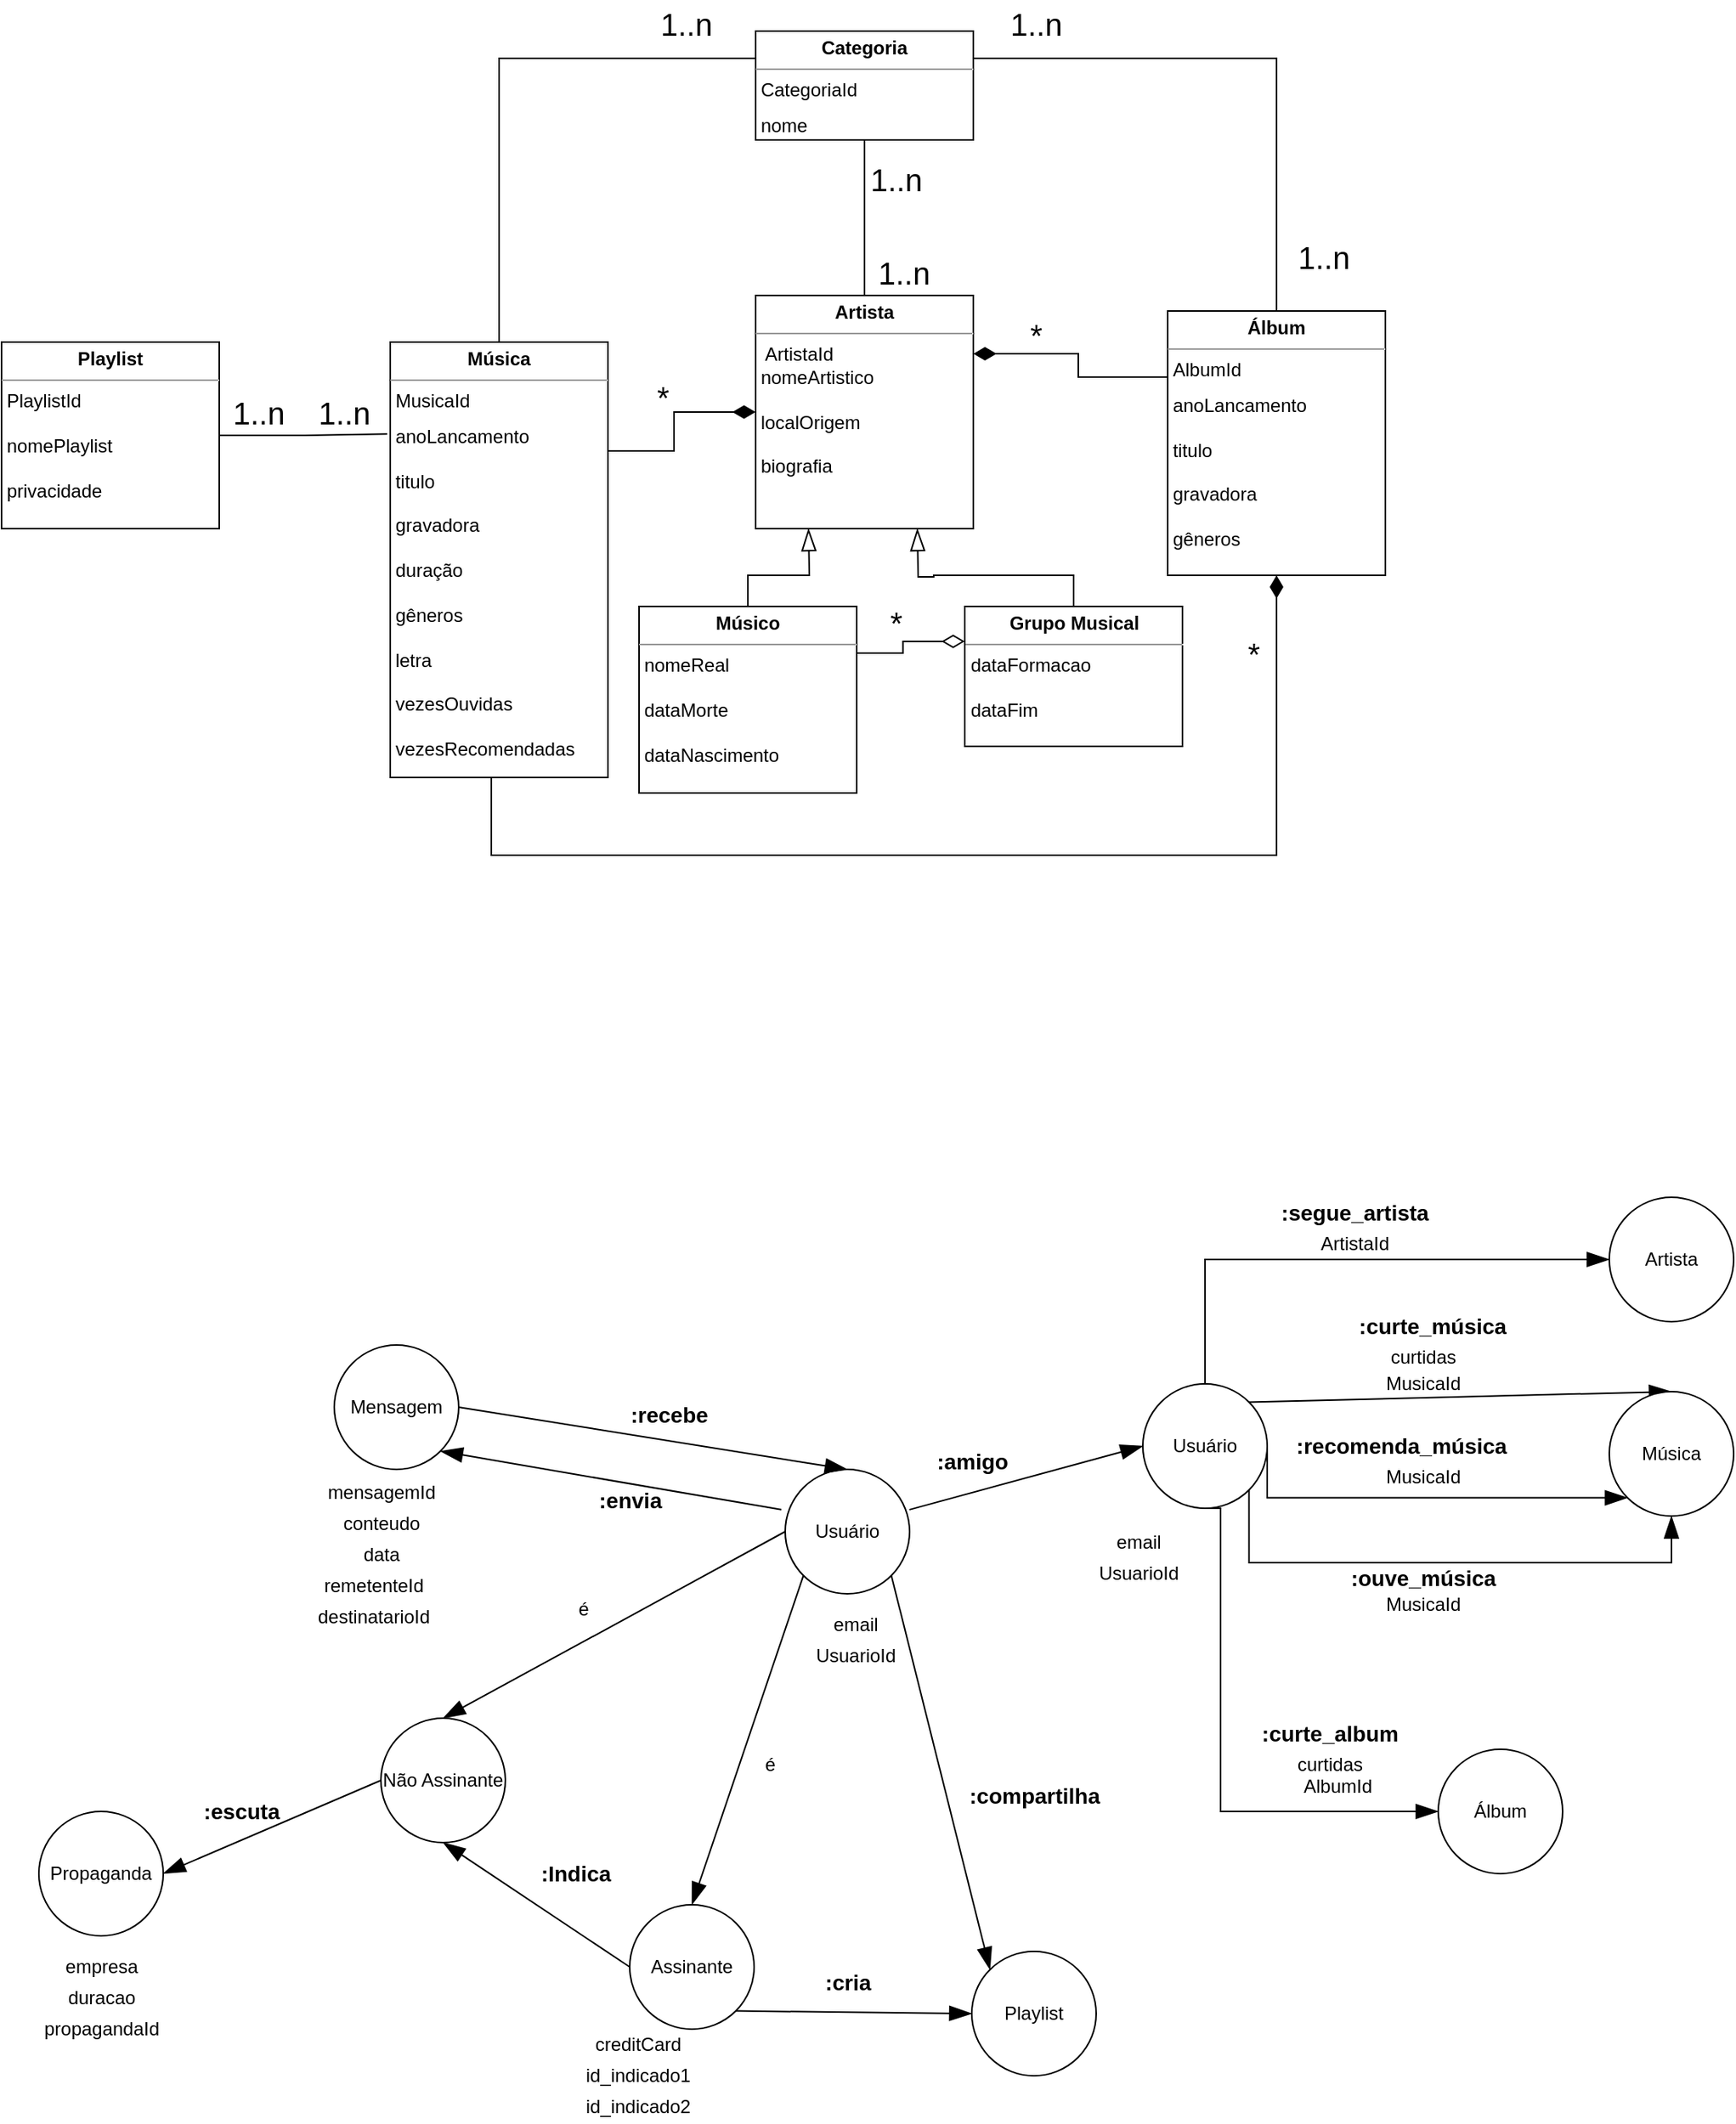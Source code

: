 <mxfile version="17.4.5" type="device"><diagram id="HacAYsvmYJE2XKeU4OnJ" name="Page-1"><mxGraphModel dx="3504" dy="616" grid="1" gridSize="10" guides="1" tooltips="1" connect="1" arrows="1" fold="1" page="1" pageScale="1" pageWidth="827" pageHeight="1169" math="0" shadow="0"><root><mxCell id="0"/><mxCell id="1" parent="0"/><mxCell id="3v_25Cjxzb3GJjh8_7J0-1" style="edgeStyle=orthogonalEdgeStyle;rounded=0;orthogonalLoop=1;jettySize=auto;html=1;exitX=1;exitY=0.25;exitDx=0;exitDy=0;entryX=0;entryY=0.5;entryDx=0;entryDy=0;endArrow=diamondThin;endFill=1;endSize=12;" edge="1" parent="1" source="PZELdk6KRtg9iK3OOJGM-11" target="PZELdk6KRtg9iK3OOJGM-13"><mxGeometry relative="1" as="geometry"/></mxCell><mxCell id="3v_25Cjxzb3GJjh8_7J0-3" style="edgeStyle=orthogonalEdgeStyle;rounded=0;orthogonalLoop=1;jettySize=auto;html=1;entryX=0.5;entryY=1;entryDx=0;entryDy=0;endArrow=diamondThin;endFill=1;endSize=12;exitX=0.5;exitY=1;exitDx=0;exitDy=0;" edge="1" parent="1" source="PZELdk6KRtg9iK3OOJGM-11" target="PZELdk6KRtg9iK3OOJGM-12"><mxGeometry relative="1" as="geometry"><mxPoint x="-2005" y="530" as="sourcePoint"/><Array as="points"><mxPoint x="-2005" y="510"/><mxPoint x="-2005" y="560"/><mxPoint x="-1500" y="560"/></Array></mxGeometry></mxCell><mxCell id="PZELdk6KRtg9iK3OOJGM-11" value="&lt;p style=&quot;margin: 0px ; margin-top: 4px ; text-align: center&quot;&gt;&lt;b&gt;Música&lt;/b&gt;&lt;/p&gt;&lt;hr size=&quot;1&quot;&gt;&lt;div style=&quot;height: 2px&quot;&gt;&amp;nbsp;MusicaId&lt;/div&gt;&lt;div style=&quot;height: 2px&quot;&gt;&lt;br&gt;&lt;/div&gt;&lt;div style=&quot;height: 2px&quot;&gt;&lt;br&gt;&lt;/div&gt;&lt;div style=&quot;height: 2px&quot;&gt;&lt;br&gt;&lt;br&gt;&amp;nbsp;&lt;/div&gt;&lt;span style=&quot;text-align: center&quot;&gt;&lt;br&gt;&amp;nbsp;anoLancamento&lt;br&gt;&amp;nbsp;&amp;nbsp;&lt;br&gt;&lt;/span&gt;&lt;span style=&quot;text-align: center&quot;&gt;&amp;nbsp;titulo&lt;br&gt;&lt;/span&gt;&lt;span style=&quot;text-align: center&quot;&gt;&lt;br&gt;&amp;nbsp;&lt;/span&gt;&lt;span style=&quot;text-align: center&quot;&gt;gravadora&lt;br&gt;&lt;/span&gt;&lt;span style=&quot;text-align: center&quot;&gt;&lt;br&gt;&amp;nbsp;&lt;/span&gt;&lt;span style=&quot;text-align: center&quot;&gt;duração&lt;br&gt;&lt;/span&gt;&lt;span style=&quot;text-align: center&quot;&gt;&lt;br&gt;&amp;nbsp;&lt;/span&gt;&lt;span style=&quot;text-align: center&quot;&gt;gêneros&lt;br&gt;&lt;/span&gt;&lt;span style=&quot;text-align: center&quot;&gt;&lt;br&gt;&amp;nbsp;&lt;/span&gt;&lt;span style=&quot;text-align: center&quot;&gt;letra&lt;br&gt;&lt;/span&gt;&lt;span style=&quot;text-align: center&quot;&gt;&lt;br&gt;&amp;nbsp;&lt;/span&gt;&lt;span style=&quot;text-align: center&quot;&gt;vezesOuvidas&lt;br&gt;&lt;/span&gt;&lt;span style=&quot;text-align: center&quot;&gt;&lt;br&gt;&amp;nbsp;&lt;/span&gt;&lt;span style=&quot;text-align: center&quot;&gt;vezesRecomendadas&lt;/span&gt;&lt;span style=&quot;text-align: center&quot;&gt;&lt;br&gt;&lt;br&gt;&lt;/span&gt;" style="verticalAlign=top;align=left;overflow=fill;fontSize=12;fontFamily=Helvetica;html=1;" parent="1" vertex="1"><mxGeometry x="-2070" y="230" width="140" height="280" as="geometry"/></mxCell><mxCell id="3v_25Cjxzb3GJjh8_7J0-2" style="edgeStyle=orthogonalEdgeStyle;rounded=0;orthogonalLoop=1;jettySize=auto;html=1;exitX=0;exitY=0.25;exitDx=0;exitDy=0;entryX=1;entryY=0.25;entryDx=0;entryDy=0;endArrow=diamondThin;endFill=1;endSize=12;" edge="1" parent="1" source="PZELdk6KRtg9iK3OOJGM-12" target="PZELdk6KRtg9iK3OOJGM-13"><mxGeometry relative="1" as="geometry"/></mxCell><mxCell id="PZELdk6KRtg9iK3OOJGM-12" value="&lt;p style=&quot;margin: 0px ; margin-top: 4px ; text-align: center&quot;&gt;&lt;b&gt;Álbum&lt;/b&gt;&lt;/p&gt;&lt;hr size=&quot;1&quot;&gt;&lt;div style=&quot;height: 2px&quot;&gt;&amp;nbsp;&lt;span&gt;AlbumId&lt;/span&gt;&lt;/div&gt;&lt;div style=&quot;height: 2px&quot;&gt;&lt;br&gt;&lt;/div&gt;&lt;div style=&quot;height: 2px&quot;&gt;&lt;br&gt;&lt;/div&gt;&lt;div style=&quot;height: 2px&quot;&gt;&lt;br&gt;&lt;br&gt;&amp;nbsp;&lt;/div&gt;&lt;span style=&quot;text-align: center&quot;&gt;&lt;br&gt;&amp;nbsp;anoLancamento&lt;br&gt;&amp;nbsp;&amp;nbsp;&lt;br&gt;&lt;/span&gt;&lt;span style=&quot;text-align: center&quot;&gt;&amp;nbsp;titulo&lt;br&gt;&lt;/span&gt;&lt;span style=&quot;text-align: center&quot;&gt;&lt;br&gt;&amp;nbsp;&lt;/span&gt;&lt;span style=&quot;text-align: center&quot;&gt;gravadora&lt;/span&gt;&lt;span style=&quot;text-align: center&quot;&gt;&lt;br&gt;&lt;/span&gt;&lt;span style=&quot;text-align: center&quot;&gt;&lt;br&gt;&amp;nbsp;&lt;/span&gt;&lt;span style=&quot;text-align: center&quot;&gt;gêneros&lt;/span&gt;&lt;span style=&quot;text-align: center&quot;&gt;&lt;br&gt;&lt;/span&gt;" style="verticalAlign=top;align=left;overflow=fill;fontSize=12;fontFamily=Helvetica;html=1;" parent="1" vertex="1"><mxGeometry x="-1570" y="210" width="140" height="170" as="geometry"/></mxCell><mxCell id="PZELdk6KRtg9iK3OOJGM-13" value="&lt;p style=&quot;margin: 0px ; margin-top: 4px ; text-align: center&quot;&gt;&lt;b&gt;Artista&lt;/b&gt;&lt;/p&gt;&lt;hr size=&quot;1&quot;&gt;&lt;div style=&quot;height: 2px&quot;&gt;&amp;nbsp; ArtistaId&lt;br&gt;&amp;nbsp;nomeArtistico&lt;br&gt;&lt;br&gt;&amp;nbsp;localOrigem&lt;br&gt;&amp;nbsp;&lt;br&gt;&amp;nbsp;biografia&lt;/div&gt;&lt;div style=&quot;height: 2px&quot;&gt;&lt;br&gt;&lt;/div&gt;" style="verticalAlign=top;align=left;overflow=fill;fontSize=12;fontFamily=Helvetica;html=1;" parent="1" vertex="1"><mxGeometry x="-1835" y="200" width="140" height="150" as="geometry"/></mxCell><mxCell id="PZELdk6KRtg9iK3OOJGM-19" style="edgeStyle=orthogonalEdgeStyle;rounded=0;orthogonalLoop=1;jettySize=auto;html=1;exitX=0.5;exitY=0;exitDx=0;exitDy=0;entryX=0.25;entryY=1;entryDx=0;entryDy=0;endArrow=blockThin;endFill=0;endSize=12;startSize=12;" parent="1" source="PZELdk6KRtg9iK3OOJGM-14" edge="1"><mxGeometry relative="1" as="geometry"><mxPoint x="-1801" y="350" as="targetPoint"/></mxGeometry></mxCell><mxCell id="PZELdk6KRtg9iK3OOJGM-20" style="edgeStyle=orthogonalEdgeStyle;rounded=0;orthogonalLoop=1;jettySize=auto;html=1;exitX=1;exitY=0.25;exitDx=0;exitDy=0;entryX=0;entryY=0.25;entryDx=0;entryDy=0;endArrow=diamondThin;endFill=0;strokeWidth=1;endSize=12;startSize=12;" parent="1" source="PZELdk6KRtg9iK3OOJGM-14" target="PZELdk6KRtg9iK3OOJGM-15" edge="1"><mxGeometry relative="1" as="geometry"/></mxCell><mxCell id="PZELdk6KRtg9iK3OOJGM-14" value="&lt;p style=&quot;margin: 0px ; margin-top: 4px ; text-align: center&quot;&gt;&lt;b&gt;Músico&lt;/b&gt;&lt;/p&gt;&lt;hr size=&quot;1&quot;&gt;&lt;div style=&quot;height: 2px&quot;&gt;&amp;nbsp;nomeReal&lt;br&gt;&lt;br&gt;&amp;nbsp;dataMorte&lt;br&gt;&lt;br&gt;&amp;nbsp;dataNascimento&amp;nbsp;&lt;/div&gt;" style="verticalAlign=top;align=left;overflow=fill;fontSize=12;fontFamily=Helvetica;html=1;" parent="1" vertex="1"><mxGeometry x="-1910" y="400" width="140" height="120" as="geometry"/></mxCell><mxCell id="PZELdk6KRtg9iK3OOJGM-17" style="edgeStyle=orthogonalEdgeStyle;rounded=0;orthogonalLoop=1;jettySize=auto;html=1;exitX=0.5;exitY=0;exitDx=0;exitDy=0;entryX=0.75;entryY=1;entryDx=0;entryDy=0;endArrow=blockThin;endFill=0;strokeWidth=1;endSize=12;startSize=12;" parent="1" source="PZELdk6KRtg9iK3OOJGM-15" edge="1"><mxGeometry relative="1" as="geometry"><mxPoint x="-1731" y="350" as="targetPoint"/></mxGeometry></mxCell><mxCell id="PZELdk6KRtg9iK3OOJGM-15" value="&lt;p style=&quot;margin: 0px ; margin-top: 4px ; text-align: center&quot;&gt;&lt;b&gt;Grupo Musical&lt;/b&gt;&lt;/p&gt;&lt;hr size=&quot;1&quot;&gt;&lt;div style=&quot;height: 2px&quot;&gt;&amp;nbsp;dataFormacao&lt;br&gt;&lt;br&gt;&amp;nbsp;dataFim&lt;/div&gt;" style="verticalAlign=top;align=left;overflow=fill;fontSize=12;fontFamily=Helvetica;html=1;" parent="1" vertex="1"><mxGeometry x="-1700.5" y="400" width="140" height="90" as="geometry"/></mxCell><mxCell id="PZELdk6KRtg9iK3OOJGM-21" value="*" style="text;html=1;align=center;verticalAlign=middle;resizable=0;points=[];autosize=1;strokeColor=none;fillColor=none;strokeWidth=0;fontSize=20;" parent="1" vertex="1"><mxGeometry x="-1755" y="395" width="20" height="30" as="geometry"/></mxCell><mxCell id="PZELdk6KRtg9iK3OOJGM-34" style="edgeStyle=orthogonalEdgeStyle;rounded=0;orthogonalLoop=1;jettySize=auto;html=1;exitX=0;exitY=0.25;exitDx=0;exitDy=0;fontSize=20;endArrow=none;endFill=0;startSize=12;endSize=12;strokeWidth=1;entryX=0.5;entryY=0;entryDx=0;entryDy=0;" parent="1" source="PZELdk6KRtg9iK3OOJGM-33" target="PZELdk6KRtg9iK3OOJGM-11" edge="1"><mxGeometry relative="1" as="geometry"><mxPoint x="-1945" y="20" as="targetPoint"/></mxGeometry></mxCell><mxCell id="PZELdk6KRtg9iK3OOJGM-36" style="edgeStyle=orthogonalEdgeStyle;rounded=0;orthogonalLoop=1;jettySize=auto;html=1;exitX=0.5;exitY=1;exitDx=0;exitDy=0;entryX=0.5;entryY=0;entryDx=0;entryDy=0;fontSize=20;endArrow=none;endFill=0;startSize=12;endSize=12;strokeWidth=1;" parent="1" source="PZELdk6KRtg9iK3OOJGM-33" target="PZELdk6KRtg9iK3OOJGM-13" edge="1"><mxGeometry relative="1" as="geometry"/></mxCell><mxCell id="3v_25Cjxzb3GJjh8_7J0-4" style="edgeStyle=orthogonalEdgeStyle;rounded=0;orthogonalLoop=1;jettySize=auto;html=1;exitX=1;exitY=0.25;exitDx=0;exitDy=0;entryX=0.5;entryY=0;entryDx=0;entryDy=0;endArrow=none;endFill=0;endSize=12;" edge="1" parent="1" source="PZELdk6KRtg9iK3OOJGM-33" target="PZELdk6KRtg9iK3OOJGM-12"><mxGeometry relative="1" as="geometry"/></mxCell><mxCell id="PZELdk6KRtg9iK3OOJGM-33" value="&lt;p style=&quot;margin: 0px ; margin-top: 4px ; text-align: center&quot;&gt;&lt;b&gt;Categoria&lt;/b&gt;&lt;/p&gt;&lt;hr size=&quot;1&quot;&gt;&lt;div style=&quot;height: 2px&quot;&gt;&amp;nbsp;CategoriaId&lt;/div&gt;&lt;div style=&quot;height: 2px&quot;&gt;&lt;br&gt;&lt;/div&gt;&lt;div style=&quot;height: 2px&quot;&gt;&lt;br&gt;&lt;/div&gt;&lt;div style=&quot;height: 2px&quot;&gt;&lt;br&gt;&lt;br&gt;&amp;nbsp;&lt;/div&gt;&lt;span style=&quot;text-align: center&quot;&gt;&lt;br&gt;&amp;nbsp;nome&lt;/span&gt;&lt;span style=&quot;text-align: center&quot;&gt;&lt;br&gt;&lt;br&gt;&lt;/span&gt;" style="verticalAlign=top;align=left;overflow=fill;fontSize=12;fontFamily=Helvetica;html=1;" parent="1" vertex="1"><mxGeometry x="-1835" y="30" width="140" height="70" as="geometry"/></mxCell><mxCell id="PZELdk6KRtg9iK3OOJGM-37" value="1..n" style="text;html=1;align=center;verticalAlign=middle;resizable=0;points=[];autosize=1;strokeColor=none;fillColor=none;strokeWidth=0;fontSize=20;" parent="1" vertex="1"><mxGeometry x="-2180" y="260" width="50" height="30" as="geometry"/></mxCell><mxCell id="PZELdk6KRtg9iK3OOJGM-38" value="1..n" style="text;html=1;align=center;verticalAlign=middle;resizable=0;points=[];autosize=1;strokeColor=none;fillColor=none;strokeWidth=0;fontSize=20;" parent="1" vertex="1"><mxGeometry x="-1905" y="10" width="50" height="30" as="geometry"/></mxCell><mxCell id="PZELdk6KRtg9iK3OOJGM-39" value="1..n" style="text;html=1;align=center;verticalAlign=middle;resizable=0;points=[];autosize=1;strokeColor=none;fillColor=none;strokeWidth=0;fontSize=20;" parent="1" vertex="1"><mxGeometry x="-1680" y="10" width="50" height="30" as="geometry"/></mxCell><mxCell id="PZELdk6KRtg9iK3OOJGM-40" value="1..n" style="text;html=1;align=center;verticalAlign=middle;resizable=0;points=[];autosize=1;strokeColor=none;fillColor=none;strokeWidth=0;fontSize=20;" parent="1" vertex="1"><mxGeometry x="-1495" y="160" width="50" height="30" as="geometry"/></mxCell><mxCell id="PZELdk6KRtg9iK3OOJGM-41" value="1..n" style="text;html=1;align=center;verticalAlign=middle;resizable=0;points=[];autosize=1;strokeColor=none;fillColor=none;strokeWidth=0;fontSize=20;" parent="1" vertex="1"><mxGeometry x="-1770" y="110" width="50" height="30" as="geometry"/></mxCell><mxCell id="PZELdk6KRtg9iK3OOJGM-42" value="1..n" style="text;html=1;align=center;verticalAlign=middle;resizable=0;points=[];autosize=1;strokeColor=none;fillColor=none;strokeWidth=0;fontSize=20;" parent="1" vertex="1"><mxGeometry x="-1765" y="170" width="50" height="30" as="geometry"/></mxCell><mxCell id="ergCDLfK4qlk6pv7zlbz-14" style="edgeStyle=none;rounded=0;orthogonalLoop=1;jettySize=auto;html=1;exitX=-0.031;exitY=0.324;exitDx=0;exitDy=0;endArrow=blockThin;endFill=1;endSize=12;startSize=12;entryX=1;entryY=1;entryDx=0;entryDy=0;exitPerimeter=0;" parent="1" source="ergCDLfK4qlk6pv7zlbz-1" target="ergCDLfK4qlk6pv7zlbz-2" edge="1"><mxGeometry relative="1" as="geometry"><mxPoint x="-2016" y="1015" as="targetPoint"/></mxGeometry></mxCell><mxCell id="ergCDLfK4qlk6pv7zlbz-16" style="edgeStyle=none;rounded=0;orthogonalLoop=1;jettySize=auto;html=1;exitX=0;exitY=1;exitDx=0;exitDy=0;entryX=0.5;entryY=0;entryDx=0;entryDy=0;endArrow=blockThin;endFill=1;startSize=12;endSize=12;" parent="1" source="ergCDLfK4qlk6pv7zlbz-1" target="ergCDLfK4qlk6pv7zlbz-3" edge="1"><mxGeometry relative="1" as="geometry"/></mxCell><mxCell id="ergCDLfK4qlk6pv7zlbz-17" style="edgeStyle=none;rounded=0;orthogonalLoop=1;jettySize=auto;html=1;exitX=0;exitY=0.5;exitDx=0;exitDy=0;entryX=0.5;entryY=0;entryDx=0;entryDy=0;endArrow=blockThin;endFill=1;startSize=12;endSize=12;" parent="1" source="ergCDLfK4qlk6pv7zlbz-1" target="ergCDLfK4qlk6pv7zlbz-10" edge="1"><mxGeometry relative="1" as="geometry"/></mxCell><mxCell id="ergCDLfK4qlk6pv7zlbz-27" style="edgeStyle=none;rounded=0;orthogonalLoop=1;jettySize=auto;html=1;exitX=1;exitY=1;exitDx=0;exitDy=0;entryX=0;entryY=0;entryDx=0;entryDy=0;endArrow=blockThin;endFill=1;startSize=12;endSize=12;" parent="1" source="ergCDLfK4qlk6pv7zlbz-1" target="ergCDLfK4qlk6pv7zlbz-24" edge="1"><mxGeometry relative="1" as="geometry"/></mxCell><mxCell id="ergCDLfK4qlk6pv7zlbz-33" style="rounded=0;orthogonalLoop=1;jettySize=auto;html=1;exitX=0.998;exitY=0.324;exitDx=0;exitDy=0;entryX=0;entryY=0.5;entryDx=0;entryDy=0;endArrow=blockThin;endFill=1;startSize=12;endSize=12;exitPerimeter=0;" parent="1" source="ergCDLfK4qlk6pv7zlbz-1" target="ergCDLfK4qlk6pv7zlbz-32" edge="1"><mxGeometry relative="1" as="geometry"/></mxCell><mxCell id="ergCDLfK4qlk6pv7zlbz-1" value="Usuário" style="ellipse;whiteSpace=wrap;html=1;aspect=fixed;" parent="1" vertex="1"><mxGeometry x="-1816" y="955" width="80" height="80" as="geometry"/></mxCell><mxCell id="ergCDLfK4qlk6pv7zlbz-19" style="edgeStyle=none;rounded=0;orthogonalLoop=1;jettySize=auto;html=1;exitX=1;exitY=0.5;exitDx=0;exitDy=0;entryX=0.5;entryY=0;entryDx=0;entryDy=0;endArrow=blockThin;endFill=1;startSize=12;endSize=12;" parent="1" source="ergCDLfK4qlk6pv7zlbz-2" target="ergCDLfK4qlk6pv7zlbz-1" edge="1"><mxGeometry relative="1" as="geometry"/></mxCell><mxCell id="ergCDLfK4qlk6pv7zlbz-2" value="Mensagem" style="ellipse;whiteSpace=wrap;html=1;aspect=fixed;" parent="1" vertex="1"><mxGeometry x="-2106" y="875" width="80" height="80" as="geometry"/></mxCell><mxCell id="ergCDLfK4qlk6pv7zlbz-18" style="edgeStyle=none;rounded=0;orthogonalLoop=1;jettySize=auto;html=1;exitX=0;exitY=0.5;exitDx=0;exitDy=0;entryX=0.5;entryY=1;entryDx=0;entryDy=0;endArrow=blockThin;endFill=1;startSize=12;endSize=12;" parent="1" source="ergCDLfK4qlk6pv7zlbz-3" target="ergCDLfK4qlk6pv7zlbz-10" edge="1"><mxGeometry relative="1" as="geometry"/></mxCell><mxCell id="ergCDLfK4qlk6pv7zlbz-23" style="edgeStyle=none;rounded=0;orthogonalLoop=1;jettySize=auto;html=1;exitX=1;exitY=1;exitDx=0;exitDy=0;endArrow=blockThin;endFill=1;startSize=12;endSize=12;entryX=0;entryY=0.5;entryDx=0;entryDy=0;" parent="1" source="ergCDLfK4qlk6pv7zlbz-3" target="ergCDLfK4qlk6pv7zlbz-24" edge="1"><mxGeometry relative="1" as="geometry"><mxPoint x="-1416" y="1303.235" as="targetPoint"/></mxGeometry></mxCell><mxCell id="ergCDLfK4qlk6pv7zlbz-3" value="Assinante" style="ellipse;whiteSpace=wrap;html=1;aspect=fixed;" parent="1" vertex="1"><mxGeometry x="-1916" y="1235" width="80" height="80" as="geometry"/></mxCell><mxCell id="ergCDLfK4qlk6pv7zlbz-7" style="edgeStyle=orthogonalEdgeStyle;rounded=0;orthogonalLoop=1;jettySize=auto;html=1;exitX=1;exitY=0.5;exitDx=0;exitDy=0;entryX=-0.014;entryY=0.211;entryDx=0;entryDy=0;entryPerimeter=0;endArrow=none;endFill=0;" parent="1" source="ergCDLfK4qlk6pv7zlbz-4" target="PZELdk6KRtg9iK3OOJGM-11" edge="1"><mxGeometry relative="1" as="geometry"/></mxCell><mxCell id="ergCDLfK4qlk6pv7zlbz-4" value="&lt;p style=&quot;margin: 0px ; margin-top: 4px ; text-align: center&quot;&gt;&lt;b&gt;Playlist&lt;/b&gt;&lt;/p&gt;&lt;hr size=&quot;1&quot;&gt;&lt;div style=&quot;height: 2px&quot;&gt;&amp;nbsp;PlaylistId&amp;nbsp;&amp;nbsp;&lt;br&gt;&amp;nbsp;&lt;br&gt;&amp;nbsp;nomePlaylist&lt;br&gt;&lt;br&gt;&amp;nbsp;privacidade&lt;br&gt;&lt;/div&gt;" style="verticalAlign=top;align=left;overflow=fill;fontSize=12;fontFamily=Helvetica;html=1;" parent="1" vertex="1"><mxGeometry x="-2320" y="230" width="140" height="120" as="geometry"/></mxCell><mxCell id="ergCDLfK4qlk6pv7zlbz-39" style="edgeStyle=none;rounded=0;orthogonalLoop=1;jettySize=auto;html=1;exitX=0;exitY=0.5;exitDx=0;exitDy=0;entryX=1;entryY=0.5;entryDx=0;entryDy=0;endArrow=blockThin;endFill=1;startSize=12;endSize=12;" parent="1" source="ergCDLfK4qlk6pv7zlbz-10" target="ergCDLfK4qlk6pv7zlbz-38" edge="1"><mxGeometry relative="1" as="geometry"/></mxCell><mxCell id="ergCDLfK4qlk6pv7zlbz-10" value="Não Assinante" style="ellipse;whiteSpace=wrap;html=1;aspect=fixed;" parent="1" vertex="1"><mxGeometry x="-2076" y="1115" width="80" height="80" as="geometry"/></mxCell><mxCell id="ergCDLfK4qlk6pv7zlbz-20" value=":envia" style="text;html=1;align=center;verticalAlign=middle;resizable=0;points=[];autosize=1;strokeColor=none;fillColor=none;strokeWidth=1;fontStyle=1;fontSize=14;" parent="1" vertex="1"><mxGeometry x="-1946" y="965" width="60" height="20" as="geometry"/></mxCell><mxCell id="ergCDLfK4qlk6pv7zlbz-21" value=":recebe" style="text;html=1;align=center;verticalAlign=middle;resizable=0;points=[];autosize=1;strokeColor=none;fillColor=none;strokeWidth=1;fontStyle=1;fontSize=14;" parent="1" vertex="1"><mxGeometry x="-1926" y="910" width="70" height="20" as="geometry"/></mxCell><mxCell id="ergCDLfK4qlk6pv7zlbz-22" value=":Indica" style="text;html=1;align=center;verticalAlign=middle;resizable=0;points=[];autosize=1;strokeColor=none;fillColor=none;strokeWidth=1;fontStyle=1;fontSize=14;" parent="1" vertex="1"><mxGeometry x="-1981" y="1205" width="60" height="20" as="geometry"/></mxCell><mxCell id="ergCDLfK4qlk6pv7zlbz-24" value="Playlist" style="ellipse;whiteSpace=wrap;html=1;aspect=fixed;" parent="1" vertex="1"><mxGeometry x="-1696" y="1265" width="80" height="80" as="geometry"/></mxCell><mxCell id="ergCDLfK4qlk6pv7zlbz-25" value=":cria" style="text;html=1;align=center;verticalAlign=middle;resizable=0;points=[];autosize=1;strokeColor=none;fillColor=none;strokeWidth=1;fontStyle=1;fontSize=14;" parent="1" vertex="1"><mxGeometry x="-1801" y="1275" width="50" height="20" as="geometry"/></mxCell><mxCell id="ergCDLfK4qlk6pv7zlbz-28" value=":compartilha" style="text;html=1;align=center;verticalAlign=middle;resizable=0;points=[];autosize=1;strokeColor=none;fillColor=none;rotation=0;strokeWidth=1;fontStyle=1;fontSize=14;" parent="1" vertex="1"><mxGeometry x="-1706" y="1155" width="100" height="20" as="geometry"/></mxCell><mxCell id="ergCDLfK4qlk6pv7zlbz-37" style="edgeStyle=orthogonalEdgeStyle;rounded=0;orthogonalLoop=1;jettySize=auto;html=1;exitX=0.5;exitY=0;exitDx=0;exitDy=0;entryX=0;entryY=0.5;entryDx=0;entryDy=0;endArrow=blockThin;endFill=1;startSize=12;endSize=12;" parent="1" source="ergCDLfK4qlk6pv7zlbz-32" target="ergCDLfK4qlk6pv7zlbz-36" edge="1"><mxGeometry relative="1" as="geometry"/></mxCell><mxCell id="ergCDLfK4qlk6pv7zlbz-71" style="edgeStyle=none;rounded=0;orthogonalLoop=1;jettySize=auto;html=1;exitX=1;exitY=0;exitDx=0;exitDy=0;entryX=0.5;entryY=0;entryDx=0;entryDy=0;endArrow=blockThin;endFill=1;startSize=12;endSize=12;" parent="1" source="ergCDLfK4qlk6pv7zlbz-32" target="ergCDLfK4qlk6pv7zlbz-65" edge="1"><mxGeometry relative="1" as="geometry"/></mxCell><mxCell id="ergCDLfK4qlk6pv7zlbz-80" style="edgeStyle=orthogonalEdgeStyle;rounded=0;orthogonalLoop=1;jettySize=auto;html=1;exitX=0.5;exitY=1;exitDx=0;exitDy=0;entryX=0;entryY=0.5;entryDx=0;entryDy=0;fontSize=14;endArrow=blockThin;endFill=1;startSize=12;endSize=12;" parent="1" source="ergCDLfK4qlk6pv7zlbz-32" target="ergCDLfK4qlk6pv7zlbz-66" edge="1"><mxGeometry relative="1" as="geometry"><Array as="points"><mxPoint x="-1536" y="980"/><mxPoint x="-1536" y="1175"/></Array></mxGeometry></mxCell><mxCell id="ergCDLfK4qlk6pv7zlbz-83" style="edgeStyle=orthogonalEdgeStyle;rounded=0;orthogonalLoop=1;jettySize=auto;html=1;exitX=1;exitY=1;exitDx=0;exitDy=0;entryX=0.5;entryY=1;entryDx=0;entryDy=0;fontSize=14;endArrow=blockThin;endFill=1;startSize=12;endSize=12;" parent="1" source="ergCDLfK4qlk6pv7zlbz-32" target="ergCDLfK4qlk6pv7zlbz-65" edge="1"><mxGeometry relative="1" as="geometry"><Array as="points"><mxPoint x="-1518" y="1015"/><mxPoint x="-1246" y="1015"/></Array></mxGeometry></mxCell><mxCell id="ergCDLfK4qlk6pv7zlbz-84" style="edgeStyle=orthogonalEdgeStyle;rounded=0;orthogonalLoop=1;jettySize=auto;html=1;exitX=1;exitY=0.5;exitDx=0;exitDy=0;entryX=0;entryY=1;entryDx=0;entryDy=0;fontSize=14;endArrow=blockThin;endFill=1;startSize=12;endSize=12;" parent="1" source="ergCDLfK4qlk6pv7zlbz-32" target="ergCDLfK4qlk6pv7zlbz-65" edge="1"><mxGeometry relative="1" as="geometry"><Array as="points"><mxPoint x="-1506" y="973"/></Array></mxGeometry></mxCell><mxCell id="ergCDLfK4qlk6pv7zlbz-32" value="Usuário" style="ellipse;whiteSpace=wrap;html=1;aspect=fixed;" parent="1" vertex="1"><mxGeometry x="-1586" y="900" width="80" height="80" as="geometry"/></mxCell><mxCell id="ergCDLfK4qlk6pv7zlbz-34" value=":amigo" style="text;html=1;align=center;verticalAlign=middle;resizable=0;points=[];autosize=1;strokeColor=none;fillColor=none;strokeWidth=1;fontStyle=1;fontSize=14;" parent="1" vertex="1"><mxGeometry x="-1726" y="940" width="60" height="20" as="geometry"/></mxCell><mxCell id="ergCDLfK4qlk6pv7zlbz-35" value="é" style="text;html=1;align=center;verticalAlign=middle;resizable=0;points=[];autosize=1;strokeColor=none;fillColor=none;" parent="1" vertex="1"><mxGeometry x="-1836" y="1135" width="20" height="20" as="geometry"/></mxCell><mxCell id="ergCDLfK4qlk6pv7zlbz-36" value="Artista" style="ellipse;whiteSpace=wrap;html=1;aspect=fixed;" parent="1" vertex="1"><mxGeometry x="-1286" y="780" width="80" height="80" as="geometry"/></mxCell><mxCell id="ergCDLfK4qlk6pv7zlbz-38" value="Propaganda" style="ellipse;whiteSpace=wrap;html=1;aspect=fixed;" parent="1" vertex="1"><mxGeometry x="-2296" y="1175" width="80" height="80" as="geometry"/></mxCell><mxCell id="ergCDLfK4qlk6pv7zlbz-40" value=":escuta" style="text;html=1;align=center;verticalAlign=middle;resizable=0;points=[];autosize=1;strokeColor=none;fillColor=none;strokeWidth=1;fontStyle=1;fontSize=14;" parent="1" vertex="1"><mxGeometry x="-2196" y="1165" width="60" height="20" as="geometry"/></mxCell><mxCell id="ergCDLfK4qlk6pv7zlbz-41" value="é" style="text;html=1;align=center;verticalAlign=middle;resizable=0;points=[];autosize=1;strokeColor=none;fillColor=none;" parent="1" vertex="1"><mxGeometry x="-1956" y="1035" width="20" height="20" as="geometry"/></mxCell><mxCell id="ergCDLfK4qlk6pv7zlbz-43" value="creditCard" style="text;html=1;align=center;verticalAlign=middle;resizable=0;points=[];autosize=1;strokeColor=none;fillColor=none;" parent="1" vertex="1"><mxGeometry x="-1946" y="1315" width="70" height="20" as="geometry"/></mxCell><mxCell id="ergCDLfK4qlk6pv7zlbz-44" value="id_indicado1" style="text;html=1;align=center;verticalAlign=middle;resizable=0;points=[];autosize=1;strokeColor=none;fillColor=none;" parent="1" vertex="1"><mxGeometry x="-1951" y="1335" width="80" height="20" as="geometry"/></mxCell><mxCell id="ergCDLfK4qlk6pv7zlbz-45" value="id_indicado2" style="text;html=1;align=center;verticalAlign=middle;resizable=0;points=[];autosize=1;strokeColor=none;fillColor=none;" parent="1" vertex="1"><mxGeometry x="-1951" y="1355" width="80" height="20" as="geometry"/></mxCell><mxCell id="ergCDLfK4qlk6pv7zlbz-49" value="email" style="text;html=1;align=center;verticalAlign=middle;resizable=0;points=[];autosize=1;strokeColor=none;fillColor=none;" parent="1" vertex="1"><mxGeometry x="-1791" y="1045" width="40" height="20" as="geometry"/></mxCell><mxCell id="ergCDLfK4qlk6pv7zlbz-50" value="UsuarioId" style="text;html=1;align=center;verticalAlign=middle;resizable=0;points=[];autosize=1;strokeColor=none;fillColor=none;" parent="1" vertex="1"><mxGeometry x="-1806" y="1065" width="70" height="20" as="geometry"/></mxCell><mxCell id="ergCDLfK4qlk6pv7zlbz-51" value="empresa" style="text;html=1;align=center;verticalAlign=middle;resizable=0;points=[];autosize=1;strokeColor=none;fillColor=none;" parent="1" vertex="1"><mxGeometry x="-2286" y="1265" width="60" height="20" as="geometry"/></mxCell><mxCell id="ergCDLfK4qlk6pv7zlbz-52" value="duracao" style="text;html=1;align=center;verticalAlign=middle;resizable=0;points=[];autosize=1;strokeColor=none;fillColor=none;" parent="1" vertex="1"><mxGeometry x="-2286" y="1285" width="60" height="20" as="geometry"/></mxCell><mxCell id="ergCDLfK4qlk6pv7zlbz-53" value="propagandaId" style="text;html=1;align=center;verticalAlign=middle;resizable=0;points=[];autosize=1;strokeColor=none;fillColor=none;" parent="1" vertex="1"><mxGeometry x="-2301" y="1305" width="90" height="20" as="geometry"/></mxCell><mxCell id="ergCDLfK4qlk6pv7zlbz-56" value="email" style="text;html=1;align=center;verticalAlign=middle;resizable=0;points=[];autosize=1;strokeColor=none;fillColor=none;" parent="1" vertex="1"><mxGeometry x="-1609" y="992" width="40" height="20" as="geometry"/></mxCell><mxCell id="ergCDLfK4qlk6pv7zlbz-57" value="UsuarioId" style="text;html=1;align=center;verticalAlign=middle;resizable=0;points=[];autosize=1;strokeColor=none;fillColor=none;" parent="1" vertex="1"><mxGeometry x="-1624" y="1012" width="70" height="20" as="geometry"/></mxCell><mxCell id="ergCDLfK4qlk6pv7zlbz-58" value="mensagemId" style="text;html=1;align=center;verticalAlign=middle;resizable=0;points=[];autosize=1;strokeColor=none;fillColor=none;" parent="1" vertex="1"><mxGeometry x="-2116" y="960" width="80" height="20" as="geometry"/></mxCell><mxCell id="ergCDLfK4qlk6pv7zlbz-59" value="conteudo" style="text;html=1;align=center;verticalAlign=middle;resizable=0;points=[];autosize=1;strokeColor=none;fillColor=none;" parent="1" vertex="1"><mxGeometry x="-2106" y="980" width="60" height="20" as="geometry"/></mxCell><mxCell id="ergCDLfK4qlk6pv7zlbz-60" value="data" style="text;html=1;align=center;verticalAlign=middle;resizable=0;points=[];autosize=1;strokeColor=none;fillColor=none;" parent="1" vertex="1"><mxGeometry x="-2096" y="1000" width="40" height="20" as="geometry"/></mxCell><mxCell id="ergCDLfK4qlk6pv7zlbz-61" style="edgeStyle=none;rounded=0;orthogonalLoop=1;jettySize=auto;html=1;exitX=1;exitY=0.5;exitDx=0;exitDy=0;endArrow=blockThin;endFill=1;startSize=12;endSize=12;" parent="1" source="ergCDLfK4qlk6pv7zlbz-2" target="ergCDLfK4qlk6pv7zlbz-2" edge="1"><mxGeometry relative="1" as="geometry"/></mxCell><mxCell id="ergCDLfK4qlk6pv7zlbz-62" value="remetenteId" style="text;html=1;align=center;verticalAlign=middle;resizable=0;points=[];autosize=1;strokeColor=none;fillColor=none;" parent="1" vertex="1"><mxGeometry x="-2121" y="1020" width="80" height="20" as="geometry"/></mxCell><mxCell id="ergCDLfK4qlk6pv7zlbz-63" value="destinatarioId" style="text;html=1;align=center;verticalAlign=middle;resizable=0;points=[];autosize=1;strokeColor=none;fillColor=none;" parent="1" vertex="1"><mxGeometry x="-2126" y="1040" width="90" height="20" as="geometry"/></mxCell><mxCell id="ergCDLfK4qlk6pv7zlbz-65" value="Música" style="ellipse;whiteSpace=wrap;html=1;aspect=fixed;" parent="1" vertex="1"><mxGeometry x="-1286" y="905" width="80" height="80" as="geometry"/></mxCell><mxCell id="ergCDLfK4qlk6pv7zlbz-66" value="Álbum" style="ellipse;whiteSpace=wrap;html=1;aspect=fixed;" parent="1" vertex="1"><mxGeometry x="-1396" y="1135" width="80" height="80" as="geometry"/></mxCell><mxCell id="ergCDLfK4qlk6pv7zlbz-67" value=":segue_artista" style="text;html=1;align=center;verticalAlign=middle;resizable=0;points=[];autosize=1;strokeColor=none;fillColor=none;strokeWidth=1;fontStyle=1;fontSize=14;" parent="1" vertex="1"><mxGeometry x="-1505" y="780" width="110" height="20" as="geometry"/></mxCell><mxCell id="ergCDLfK4qlk6pv7zlbz-68" value=":curte_música" style="text;html=1;align=center;verticalAlign=middle;resizable=0;points=[];autosize=1;strokeColor=none;fillColor=none;strokeWidth=1;fontStyle=1;fontSize=14;" parent="1" vertex="1"><mxGeometry x="-1455" y="853" width="110" height="20" as="geometry"/></mxCell><mxCell id="ergCDLfK4qlk6pv7zlbz-69" value=":recomenda_música" style="text;html=1;align=center;verticalAlign=middle;resizable=0;points=[];autosize=1;strokeColor=none;fillColor=none;strokeWidth=1;fontStyle=1;fontSize=14;" parent="1" vertex="1"><mxGeometry x="-1495" y="930" width="150" height="20" as="geometry"/></mxCell><mxCell id="ergCDLfK4qlk6pv7zlbz-70" value=":ouve_música" style="text;html=1;align=center;verticalAlign=middle;resizable=0;points=[];autosize=1;strokeColor=none;fillColor=none;strokeWidth=1;fontStyle=1;fontSize=14;" parent="1" vertex="1"><mxGeometry x="-1461" y="1015" width="110" height="20" as="geometry"/></mxCell><mxCell id="ergCDLfK4qlk6pv7zlbz-79" value="curtidas" style="text;html=1;align=center;verticalAlign=middle;resizable=0;points=[];autosize=1;strokeColor=none;fillColor=none;" parent="1" vertex="1"><mxGeometry x="-1436" y="873" width="60" height="20" as="geometry"/></mxCell><mxCell id="ergCDLfK4qlk6pv7zlbz-81" value=":curte_album" style="text;html=1;align=center;verticalAlign=middle;resizable=0;points=[];autosize=1;strokeColor=none;fillColor=none;strokeWidth=1;fontStyle=1;fontSize=14;" parent="1" vertex="1"><mxGeometry x="-1516" y="1115" width="100" height="20" as="geometry"/></mxCell><mxCell id="ergCDLfK4qlk6pv7zlbz-82" value="curtidas" style="text;html=1;align=center;verticalAlign=middle;resizable=0;points=[];autosize=1;strokeColor=none;fillColor=none;" parent="1" vertex="1"><mxGeometry x="-1496" y="1135" width="60" height="20" as="geometry"/></mxCell><mxCell id="3v_25Cjxzb3GJjh8_7J0-5" value="*" style="text;html=1;align=center;verticalAlign=middle;resizable=0;points=[];autosize=1;strokeColor=none;fillColor=none;strokeWidth=0;fontSize=20;" vertex="1" parent="1"><mxGeometry x="-1525" y="415" width="20" height="30" as="geometry"/></mxCell><mxCell id="3v_25Cjxzb3GJjh8_7J0-6" value="*" style="text;html=1;align=center;verticalAlign=middle;resizable=0;points=[];autosize=1;strokeColor=none;fillColor=none;strokeWidth=0;fontSize=20;" vertex="1" parent="1"><mxGeometry x="-1665" y="210" width="20" height="30" as="geometry"/></mxCell><mxCell id="3v_25Cjxzb3GJjh8_7J0-7" value="*" style="text;html=1;align=center;verticalAlign=middle;resizable=0;points=[];autosize=1;strokeColor=none;fillColor=none;strokeWidth=0;fontSize=20;" vertex="1" parent="1"><mxGeometry x="-1905" y="250" width="20" height="30" as="geometry"/></mxCell><mxCell id="3v_25Cjxzb3GJjh8_7J0-9" value="1..n" style="text;html=1;align=center;verticalAlign=middle;resizable=0;points=[];autosize=1;strokeColor=none;fillColor=none;strokeWidth=0;fontSize=20;" vertex="1" parent="1"><mxGeometry x="-2125" y="260" width="50" height="30" as="geometry"/></mxCell><mxCell id="3v_25Cjxzb3GJjh8_7J0-10" value="MusicaId" style="text;html=1;align=center;verticalAlign=middle;resizable=0;points=[];autosize=1;strokeColor=none;fillColor=none;" vertex="1" parent="1"><mxGeometry x="-1436" y="1032" width="60" height="20" as="geometry"/></mxCell><mxCell id="3v_25Cjxzb3GJjh8_7J0-13" value="MusicaId" style="text;html=1;align=center;verticalAlign=middle;resizable=0;points=[];autosize=1;strokeColor=none;fillColor=none;" vertex="1" parent="1"><mxGeometry x="-1436" y="950" width="60" height="20" as="geometry"/></mxCell><mxCell id="3v_25Cjxzb3GJjh8_7J0-14" value="MusicaId" style="text;html=1;align=center;verticalAlign=middle;resizable=0;points=[];autosize=1;strokeColor=none;fillColor=none;" vertex="1" parent="1"><mxGeometry x="-1436" y="890" width="60" height="20" as="geometry"/></mxCell><mxCell id="3v_25Cjxzb3GJjh8_7J0-15" value="AlbumId" style="text;html=1;align=center;verticalAlign=middle;resizable=0;points=[];autosize=1;strokeColor=none;fillColor=none;" vertex="1" parent="1"><mxGeometry x="-1491" y="1149" width="60" height="20" as="geometry"/></mxCell><mxCell id="3v_25Cjxzb3GJjh8_7J0-16" value="ArtistaId" style="text;html=1;align=center;verticalAlign=middle;resizable=0;points=[];autosize=1;strokeColor=none;fillColor=none;" vertex="1" parent="1"><mxGeometry x="-1480" y="800" width="60" height="20" as="geometry"/></mxCell></root></mxGraphModel></diagram></mxfile>